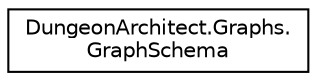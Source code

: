digraph "Graphical Class Hierarchy"
{
  edge [fontname="Helvetica",fontsize="10",labelfontname="Helvetica",labelfontsize="10"];
  node [fontname="Helvetica",fontsize="10",shape=record];
  rankdir="LR";
  Node1 [label="DungeonArchitect.Graphs.\lGraphSchema",height=0.2,width=0.4,color="black", fillcolor="white", style="filled",URL="$class_dungeon_architect_1_1_graphs_1_1_graph_schema.html",tooltip="The graph schema defines the rules of the theme graph "];
}
